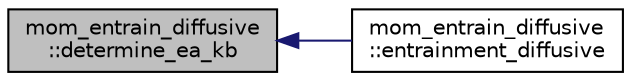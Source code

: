 digraph "mom_entrain_diffusive::determine_ea_kb"
{
 // INTERACTIVE_SVG=YES
  edge [fontname="Helvetica",fontsize="10",labelfontname="Helvetica",labelfontsize="10"];
  node [fontname="Helvetica",fontsize="10",shape=record];
  rankdir="LR";
  Node12 [label="mom_entrain_diffusive\l::determine_ea_kb",height=0.2,width=0.4,color="black", fillcolor="grey75", style="filled", fontcolor="black"];
  Node12 -> Node13 [dir="back",color="midnightblue",fontsize="10",style="solid",fontname="Helvetica"];
  Node13 [label="mom_entrain_diffusive\l::entrainment_diffusive",height=0.2,width=0.4,color="black", fillcolor="white", style="filled",URL="$namespacemom__entrain__diffusive.html#acf36bae78e6175d37c3de0d61b0ac32f",tooltip="This subroutine calculates ea and eb, the rates at which a layer entrains from the layers above and b..."];
}
